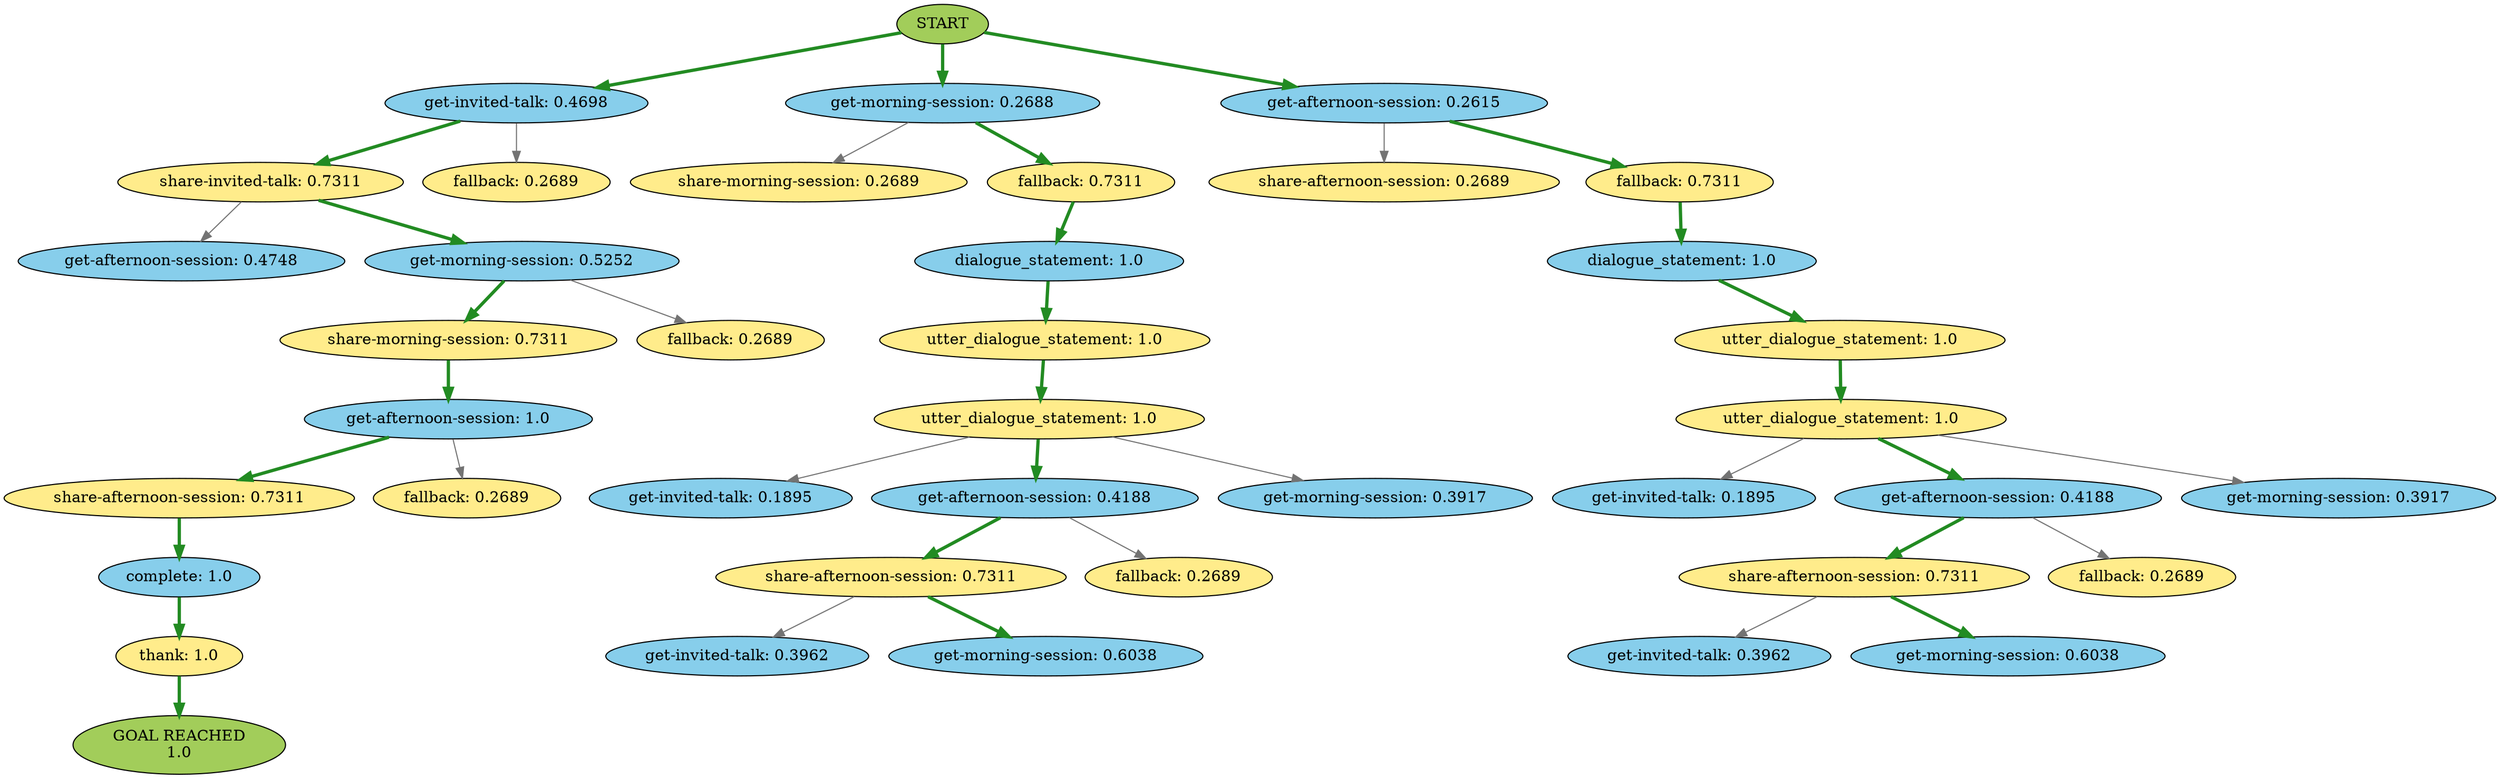 strict digraph {
	0 [label=START fillcolor=darkolivegreen3 style=filled]
	1 [label="get-invited-talk: 0.4698" fillcolor=skyblue style=filled]
	0 -> 1 [color=forestgreen penwidth=3.0 style=dashed]
	2 [label="get-morning-session: 0.2688" fillcolor=skyblue style=filled]
	0 -> 2 [color=forestgreen penwidth=3.0 style=dashed]
	3 [label="get-afternoon-session: 0.2615" fillcolor=skyblue style=filled]
	0 -> 3 [color=forestgreen penwidth=3.0 style=dashed]
	4 [label="share-invited-talk: 0.7311" fillcolor=lightgoldenrod1 style=filled]
	1 -> 4 [color=forestgreen penwidth=3.0 style=dashed]
	5 [label="fallback: 0.2689" fillcolor=lightgoldenrod1 style=filled]
	1 -> 5 [color=grey45 penwidth=1.0 style=solid]
	6 [label="share-morning-session: 0.2689" fillcolor=lightgoldenrod1 style=filled]
	2 -> 6 [color=grey45 penwidth=1.0 style=solid]
	7 [label="fallback: 0.7311" fillcolor=lightgoldenrod1 style=filled]
	2 -> 7 [color=forestgreen penwidth=3.0 style=dashed]
	8 [label="share-afternoon-session: 0.2689" fillcolor=lightgoldenrod1 style=filled]
	3 -> 8 [color=grey45 penwidth=1.0 style=solid]
	9 [label="fallback: 0.7311" fillcolor=lightgoldenrod1 style=filled]
	3 -> 9 [color=forestgreen penwidth=3.0 style=dashed]
	10 [label="get-afternoon-session: 0.4748" fillcolor=skyblue style=filled]
	4 -> 10 [color=grey45 penwidth=1.0 style=solid]
	11 [label="get-morning-session: 0.5252" fillcolor=skyblue style=filled]
	4 -> 11 [color=forestgreen penwidth=3.0 style=dashed]
	12 [label="dialogue_statement: 1.0" fillcolor=skyblue style=filled]
	7 -> 12 [color=forestgreen penwidth=3.0 style=dashed]
	13 [label="dialogue_statement: 1.0" fillcolor=skyblue style=filled]
	9 -> 13 [color=forestgreen penwidth=3.0 style=dashed]
	14 [label="utter_dialogue_statement: 1.0" fillcolor=lightgoldenrod1 style=filled]
	12 -> 14 [color=forestgreen penwidth=3.0 style=dashed]
	15 [label="utter_dialogue_statement: 1.0" fillcolor=lightgoldenrod1 style=filled]
	13 -> 15 [color=forestgreen penwidth=3.0 style=dashed]
	16 [label="utter_dialogue_statement: 1.0" fillcolor=lightgoldenrod1 style=filled]
	14 -> 16 [color=forestgreen penwidth=3.0 style=dashed]
	17 [label="utter_dialogue_statement: 1.0" fillcolor=lightgoldenrod1 style=filled]
	15 -> 17 [color=forestgreen penwidth=3.0 style=dashed]
	18 [label="share-morning-session: 0.7311" fillcolor=lightgoldenrod1 style=filled]
	11 -> 18 [color=forestgreen penwidth=3.0 style=dashed]
	19 [label="fallback: 0.2689" fillcolor=lightgoldenrod1 style=filled]
	11 -> 19 [color=grey45 penwidth=1.0 style=solid]
	20 [label="get-invited-talk: 0.1895" fillcolor=skyblue style=filled]
	16 -> 20 [color=grey45 penwidth=1.0 style=solid]
	21 [label="get-afternoon-session: 0.4188" fillcolor=skyblue style=filled]
	16 -> 21 [color=forestgreen penwidth=3.0 style=dashed]
	22 [label="get-morning-session: 0.3917" fillcolor=skyblue style=filled]
	16 -> 22 [color=grey45 penwidth=1.0 style=solid]
	23 [label="get-invited-talk: 0.1895" fillcolor=skyblue style=filled]
	17 -> 23 [color=grey45 penwidth=1.0 style=solid]
	24 [label="get-afternoon-session: 0.4188" fillcolor=skyblue style=filled]
	17 -> 24 [color=forestgreen penwidth=3.0 style=dashed]
	25 [label="get-morning-session: 0.3917" fillcolor=skyblue style=filled]
	17 -> 25 [color=grey45 penwidth=1.0 style=solid]
	26 [label="get-afternoon-session: 1.0" fillcolor=skyblue style=filled]
	18 -> 26 [color=forestgreen penwidth=3.0 style=dashed]
	27 [label="share-afternoon-session: 0.7311" fillcolor=lightgoldenrod1 style=filled]
	26 -> 27 [color=forestgreen penwidth=3.0 style=dashed]
	28 [label="fallback: 0.2689" fillcolor=lightgoldenrod1 style=filled]
	26 -> 28 [color=grey45 penwidth=1.0 style=solid]
	29 [label="share-afternoon-session: 0.7311" fillcolor=lightgoldenrod1 style=filled]
	21 -> 29 [color=forestgreen penwidth=3.0 style=dashed]
	30 [label="fallback: 0.2689" fillcolor=lightgoldenrod1 style=filled]
	21 -> 30 [color=grey45 penwidth=1.0 style=solid]
	31 [label="share-afternoon-session: 0.7311" fillcolor=lightgoldenrod1 style=filled]
	24 -> 31 [color=forestgreen penwidth=3.0 style=dashed]
	32 [label="fallback: 0.2689" fillcolor=lightgoldenrod1 style=filled]
	24 -> 32 [color=grey45 penwidth=1.0 style=solid]
	33 [label="complete: 1.0" fillcolor=skyblue style=filled]
	27 -> 33 [color=forestgreen penwidth=3.0 style=dashed]
	34 [label="get-invited-talk: 0.3962" fillcolor=skyblue style=filled]
	29 -> 34 [color=grey45 penwidth=1.0 style=solid]
	35 [label="get-morning-session: 0.6038" fillcolor=skyblue style=filled]
	29 -> 35 [color=forestgreen penwidth=3.0 style=dashed]
	36 [label="get-invited-talk: 0.3962" fillcolor=skyblue style=filled]
	31 -> 36 [color=grey45 penwidth=1.0 style=solid]
	37 [label="get-morning-session: 0.6038" fillcolor=skyblue style=filled]
	31 -> 37 [color=forestgreen penwidth=3.0 style=dashed]
	38 [label="thank: 1.0" fillcolor=lightgoldenrod1 style=filled]
	33 -> 38 [color=forestgreen penwidth=3.0 style=dashed]
	39 [label="GOAL REACHED
1.0" fillcolor=darkolivegreen3 style=filled]
	38 -> 39 [color=forestgreen penwidth=3.0]
	0 -> 1 [style=solid]
	1 -> 4 [style=solid]
	4 -> 11 [style=solid]
	11 -> 18 [style=solid]
	18 -> 26 [style=solid]
	26 -> 27 [style=solid]
	27 -> 33 [style=solid]
	33 -> 38 [style=solid]
	0 -> 2 [style=solid]
	2 -> 7 [style=solid]
	7 -> 12 [style=solid]
	12 -> 14 [style=solid]
	14 -> 16 [style=solid]
	16 -> 21 [style=solid]
	21 -> 29 [style=solid]
	29 -> 35 [style=solid]
	0 -> 3 [style=solid]
	3 -> 9 [style=solid]
	9 -> 13 [style=solid]
	13 -> 15 [style=solid]
	15 -> 17 [style=solid]
	17 -> 24 [style=solid]
	24 -> 31 [style=solid]
	31 -> 37 [style=solid]
}
